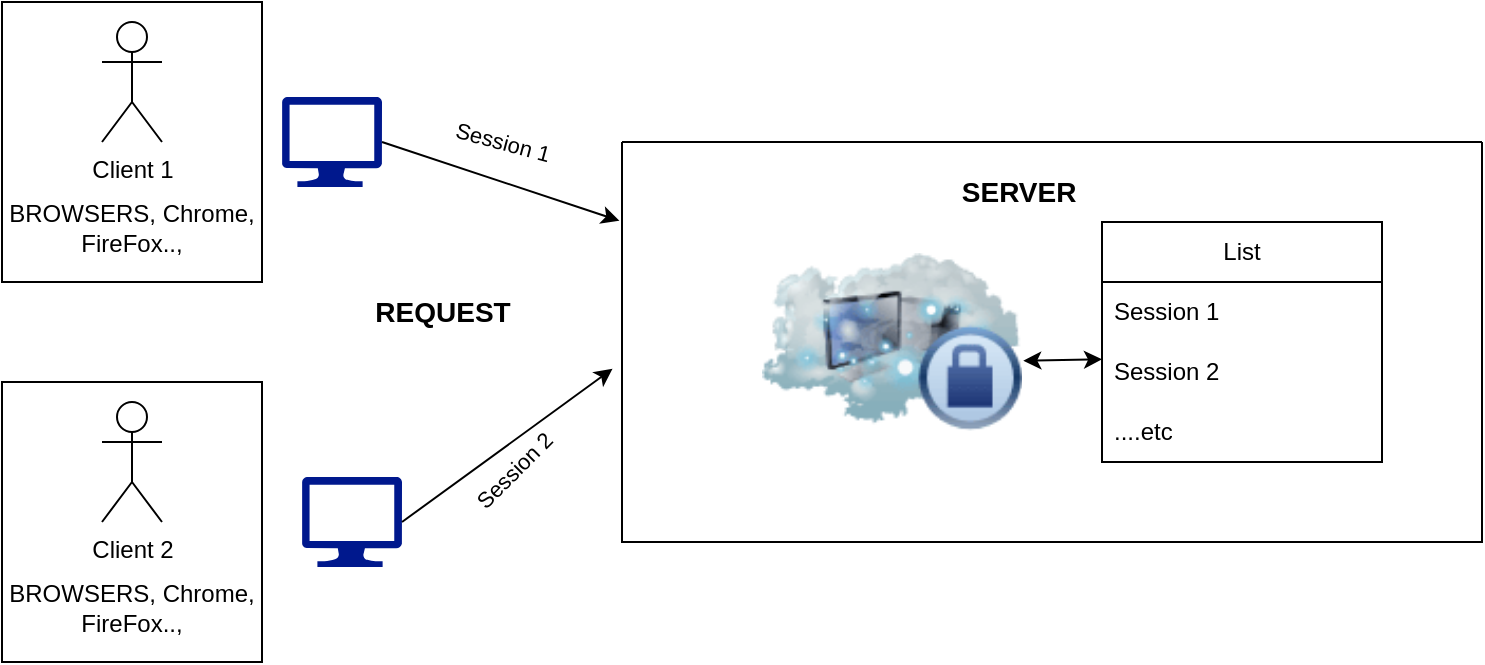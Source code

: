 <mxfile version="26.0.14" pages="2">
  <diagram name="SESSION " id="CrwRYaP3sH4aQPGUijaf">
    <mxGraphModel dx="1034" dy="412" grid="1" gridSize="10" guides="1" tooltips="1" connect="1" arrows="1" fold="1" page="1" pageScale="1" pageWidth="850" pageHeight="1100" math="0" shadow="0">
      <root>
        <mxCell id="0" />
        <mxCell id="1" parent="0" />
        <mxCell id="-5yHqFgXufm0R1m3CHXe-3" value="&lt;div&gt;&lt;br&gt;&lt;/div&gt;&lt;div&gt;&lt;br&gt;&lt;/div&gt;&lt;div&gt;&lt;br&gt;&lt;/div&gt;&lt;div&gt;&lt;br&gt;&lt;/div&gt;&lt;div&gt;&lt;br&gt;&lt;/div&gt;&lt;div&gt;&lt;br&gt;&lt;/div&gt;&lt;div&gt;BROWSERS, Chrome, FireFox..,&lt;/div&gt;" style="rounded=0;whiteSpace=wrap;html=1;" vertex="1" parent="1">
          <mxGeometry x="80" y="90" width="130" height="140" as="geometry" />
        </mxCell>
        <object label="Client 1" id="-5yHqFgXufm0R1m3CHXe-1">
          <mxCell style="shape=umlActor;verticalLabelPosition=bottom;verticalAlign=top;html=1;outlineConnect=0;" vertex="1" parent="1">
            <mxGeometry x="130" y="100" width="30" height="60" as="geometry" />
          </mxCell>
        </object>
        <mxCell id="-5yHqFgXufm0R1m3CHXe-4" value="&lt;div&gt;&lt;br&gt;&lt;/div&gt;&lt;div&gt;&lt;br&gt;&lt;/div&gt;&lt;div&gt;&lt;br&gt;&lt;/div&gt;&lt;div&gt;&lt;br&gt;&lt;/div&gt;&lt;div&gt;&lt;br&gt;&lt;/div&gt;&lt;div&gt;&lt;br&gt;&lt;/div&gt;&lt;div&gt;BROWSERS, Chrome, FireFox..,&lt;/div&gt;" style="rounded=0;whiteSpace=wrap;html=1;" vertex="1" parent="1">
          <mxGeometry x="80" y="280" width="130" height="140" as="geometry" />
        </mxCell>
        <mxCell id="-5yHqFgXufm0R1m3CHXe-2" value="Client 2" style="shape=umlActor;verticalLabelPosition=bottom;verticalAlign=top;html=1;outlineConnect=0;" vertex="1" parent="1">
          <mxGeometry x="130" y="290" width="30" height="60" as="geometry" />
        </mxCell>
        <mxCell id="-5yHqFgXufm0R1m3CHXe-5" value="" style="sketch=0;aspect=fixed;pointerEvents=1;shadow=0;dashed=0;html=1;strokeColor=none;labelPosition=center;verticalLabelPosition=bottom;verticalAlign=top;align=center;fillColor=#00188D;shape=mxgraph.azure.computer" vertex="1" parent="1">
          <mxGeometry x="220" y="137.5" width="50" height="45" as="geometry" />
        </mxCell>
        <mxCell id="-5yHqFgXufm0R1m3CHXe-6" value="" style="sketch=0;aspect=fixed;pointerEvents=1;shadow=0;dashed=0;html=1;strokeColor=none;labelPosition=center;verticalLabelPosition=bottom;verticalAlign=top;align=center;fillColor=#00188D;shape=mxgraph.azure.computer" vertex="1" parent="1">
          <mxGeometry x="230" y="327.5" width="50" height="45" as="geometry" />
        </mxCell>
        <mxCell id="-5yHqFgXufm0R1m3CHXe-9" value="List" style="swimlane;fontStyle=0;childLayout=stackLayout;horizontal=1;startSize=30;horizontalStack=0;resizeParent=1;resizeParentMax=0;resizeLast=0;collapsible=1;marginBottom=0;whiteSpace=wrap;html=1;" vertex="1" parent="1">
          <mxGeometry x="630" y="200" width="140" height="120" as="geometry" />
        </mxCell>
        <mxCell id="-5yHqFgXufm0R1m3CHXe-10" value="Session 1" style="text;strokeColor=none;fillColor=none;align=left;verticalAlign=middle;spacingLeft=4;spacingRight=4;overflow=hidden;points=[[0,0.5],[1,0.5]];portConstraint=eastwest;rotatable=0;whiteSpace=wrap;html=1;" vertex="1" parent="-5yHqFgXufm0R1m3CHXe-9">
          <mxGeometry y="30" width="140" height="30" as="geometry" />
        </mxCell>
        <mxCell id="-5yHqFgXufm0R1m3CHXe-11" value="Session 2" style="text;strokeColor=none;fillColor=none;align=left;verticalAlign=middle;spacingLeft=4;spacingRight=4;overflow=hidden;points=[[0,0.5],[1,0.5]];portConstraint=eastwest;rotatable=0;whiteSpace=wrap;html=1;" vertex="1" parent="-5yHqFgXufm0R1m3CHXe-9">
          <mxGeometry y="60" width="140" height="30" as="geometry" />
        </mxCell>
        <mxCell id="-5yHqFgXufm0R1m3CHXe-12" value="....etc" style="text;strokeColor=none;fillColor=none;align=left;verticalAlign=middle;spacingLeft=4;spacingRight=4;overflow=hidden;points=[[0,0.5],[1,0.5]];portConstraint=eastwest;rotatable=0;whiteSpace=wrap;html=1;" vertex="1" parent="-5yHqFgXufm0R1m3CHXe-9">
          <mxGeometry y="90" width="140" height="30" as="geometry" />
        </mxCell>
        <mxCell id="-5yHqFgXufm0R1m3CHXe-13" value="" style="swimlane;startSize=0;" vertex="1" parent="1">
          <mxGeometry x="390" y="160" width="430" height="200" as="geometry" />
        </mxCell>
        <mxCell id="-5yHqFgXufm0R1m3CHXe-7" value="" style="image;html=1;image=img/lib/clip_art/networking/Cloud_Computer_Private_128x128.png" vertex="1" parent="-5yHqFgXufm0R1m3CHXe-13">
          <mxGeometry x="70" y="40" width="130" height="120" as="geometry" />
        </mxCell>
        <mxCell id="-5yHqFgXufm0R1m3CHXe-8" value="&lt;font style=&quot;font-size: 14px;&quot;&gt;&lt;b&gt;SERVER&amp;nbsp;&lt;/b&gt;&lt;/font&gt;" style="text;html=1;align=center;verticalAlign=middle;resizable=0;points=[];autosize=1;strokeColor=none;fillColor=none;" vertex="1" parent="-5yHqFgXufm0R1m3CHXe-13">
          <mxGeometry x="160" y="10" width="80" height="30" as="geometry" />
        </mxCell>
        <mxCell id="-5yHqFgXufm0R1m3CHXe-14" value="" style="endArrow=classic;html=1;rounded=0;exitX=1;exitY=0.5;exitDx=0;exitDy=0;exitPerimeter=0;entryX=-0.003;entryY=0.197;entryDx=0;entryDy=0;entryPerimeter=0;" edge="1" parent="1" source="-5yHqFgXufm0R1m3CHXe-5" target="-5yHqFgXufm0R1m3CHXe-13">
          <mxGeometry width="50" height="50" relative="1" as="geometry">
            <mxPoint x="460" y="280" as="sourcePoint" />
            <mxPoint x="510" y="230" as="targetPoint" />
          </mxGeometry>
        </mxCell>
        <mxCell id="-5yHqFgXufm0R1m3CHXe-16" value="Session 1" style="edgeLabel;html=1;align=center;verticalAlign=middle;resizable=0;points=[];rotation=15;" vertex="1" connectable="0" parent="-5yHqFgXufm0R1m3CHXe-14">
          <mxGeometry x="-0.668" y="7" relative="1" as="geometry">
            <mxPoint x="38" as="offset" />
          </mxGeometry>
        </mxCell>
        <mxCell id="-5yHqFgXufm0R1m3CHXe-15" value="" style="endArrow=classic;html=1;rounded=0;exitX=1;exitY=0.5;exitDx=0;exitDy=0;exitPerimeter=0;entryX=-0.011;entryY=0.567;entryDx=0;entryDy=0;entryPerimeter=0;" edge="1" parent="1" source="-5yHqFgXufm0R1m3CHXe-6" target="-5yHqFgXufm0R1m3CHXe-13">
          <mxGeometry width="50" height="50" relative="1" as="geometry">
            <mxPoint x="280" y="170" as="sourcePoint" />
            <mxPoint x="399" y="209" as="targetPoint" />
          </mxGeometry>
        </mxCell>
        <mxCell id="-5yHqFgXufm0R1m3CHXe-17" value="Session 2" style="edgeLabel;html=1;align=center;verticalAlign=middle;resizable=0;points=[];rotation=-45;" vertex="1" connectable="0" parent="1">
          <mxGeometry x="359.996" y="230.001" as="geometry">
            <mxPoint x="-83.549" y="49.79" as="offset" />
          </mxGeometry>
        </mxCell>
        <mxCell id="-xVLvlI7s6wl6Cu3SzTc-1" value="&lt;font style=&quot;font-size: 14px;&quot;&gt;&lt;b&gt;REQUEST&lt;/b&gt;&lt;/font&gt;" style="text;html=1;align=center;verticalAlign=middle;resizable=0;points=[];autosize=1;strokeColor=none;fillColor=none;" vertex="1" parent="1">
          <mxGeometry x="255" y="230" width="90" height="30" as="geometry" />
        </mxCell>
        <mxCell id="-xVLvlI7s6wl6Cu3SzTc-2" value="" style="endArrow=classic;startArrow=classic;html=1;rounded=0;entryX=0;entryY=0.289;entryDx=0;entryDy=0;entryPerimeter=0;exitX=1.005;exitY=0.578;exitDx=0;exitDy=0;exitPerimeter=0;" edge="1" parent="1" source="-5yHqFgXufm0R1m3CHXe-7" target="-5yHqFgXufm0R1m3CHXe-11">
          <mxGeometry width="50" height="50" relative="1" as="geometry">
            <mxPoint x="460" y="360" as="sourcePoint" />
            <mxPoint x="510" y="310" as="targetPoint" />
          </mxGeometry>
        </mxCell>
      </root>
    </mxGraphModel>
  </diagram>
  <diagram id="Soc5rlm462itzWBxPI8T" name="COOKIES">
    <mxGraphModel dx="1034" dy="412" grid="1" gridSize="10" guides="1" tooltips="1" connect="1" arrows="1" fold="1" page="1" pageScale="1" pageWidth="850" pageHeight="1100" math="0" shadow="0">
      <root>
        <mxCell id="0" />
        <mxCell id="1" parent="0" />
      </root>
    </mxGraphModel>
  </diagram>
</mxfile>
